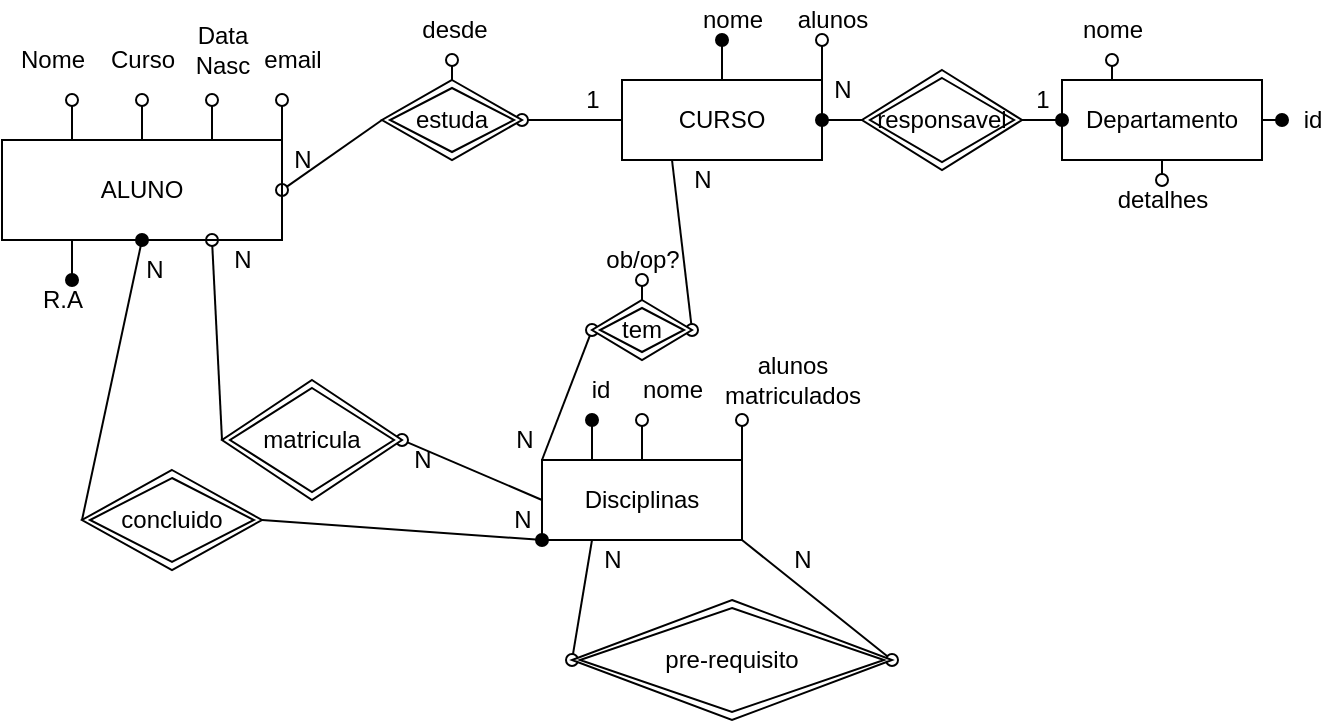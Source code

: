 <mxfile version="12.8.4"><diagram id="QvVDhRbxLM8PbErWLknC" name="Page-1"><mxGraphModel dx="868" dy="459" grid="1" gridSize="10" guides="1" tooltips="1" connect="1" arrows="1" fold="1" page="1" pageScale="1" pageWidth="827" pageHeight="1169" math="0" shadow="0"><root><mxCell id="0"/><mxCell id="1" parent="0"/><mxCell id="hEl9OhxIqKvZnNFnnYql-4" style="rounded=1;orthogonalLoop=1;jettySize=auto;html=1;exitX=0.25;exitY=0;exitDx=0;exitDy=0;strokeColor=#000000;endArrow=oval;endFill=0;" edge="1" parent="1" source="hEl9OhxIqKvZnNFnnYql-2"><mxGeometry relative="1" as="geometry"><mxPoint x="75" y="100" as="targetPoint"/></mxGeometry></mxCell><mxCell id="hEl9OhxIqKvZnNFnnYql-7" style="edgeStyle=none;rounded=1;orthogonalLoop=1;jettySize=auto;html=1;exitX=0.5;exitY=0;exitDx=0;exitDy=0;endArrow=oval;endFill=0;strokeColor=#000000;" edge="1" parent="1" source="hEl9OhxIqKvZnNFnnYql-2"><mxGeometry relative="1" as="geometry"><mxPoint x="110" y="100" as="targetPoint"/></mxGeometry></mxCell><mxCell id="hEl9OhxIqKvZnNFnnYql-9" style="edgeStyle=none;rounded=1;orthogonalLoop=1;jettySize=auto;html=1;exitX=0.75;exitY=0;exitDx=0;exitDy=0;endArrow=oval;endFill=0;strokeColor=#000000;" edge="1" parent="1" source="hEl9OhxIqKvZnNFnnYql-2"><mxGeometry relative="1" as="geometry"><mxPoint x="145" y="100" as="targetPoint"/></mxGeometry></mxCell><mxCell id="hEl9OhxIqKvZnNFnnYql-12" style="edgeStyle=none;rounded=1;orthogonalLoop=1;jettySize=auto;html=1;exitX=1;exitY=0;exitDx=0;exitDy=0;endArrow=oval;endFill=0;strokeColor=#000000;" edge="1" parent="1" source="hEl9OhxIqKvZnNFnnYql-2"><mxGeometry relative="1" as="geometry"><mxPoint x="180" y="100" as="targetPoint"/></mxGeometry></mxCell><mxCell id="hEl9OhxIqKvZnNFnnYql-14" style="edgeStyle=none;rounded=1;orthogonalLoop=1;jettySize=auto;html=1;exitX=0.25;exitY=1;exitDx=0;exitDy=0;endArrow=oval;endFill=1;strokeColor=#000000;" edge="1" parent="1" source="hEl9OhxIqKvZnNFnnYql-2"><mxGeometry relative="1" as="geometry"><mxPoint x="75" y="190" as="targetPoint"/></mxGeometry></mxCell><mxCell id="hEl9OhxIqKvZnNFnnYql-2" value="&lt;div&gt;ALUNO&lt;/div&gt;" style="whiteSpace=wrap;html=1;align=center;" vertex="1" parent="1"><mxGeometry x="40" y="120" width="140" height="50" as="geometry"/></mxCell><mxCell id="hEl9OhxIqKvZnNFnnYql-6" value="&lt;div&gt;Nome&lt;/div&gt;" style="text;html=1;align=center;verticalAlign=middle;resizable=0;points=[];autosize=1;" vertex="1" parent="1"><mxGeometry x="40" y="70" width="50" height="20" as="geometry"/></mxCell><mxCell id="hEl9OhxIqKvZnNFnnYql-8" value="&lt;div&gt;Curso&lt;/div&gt;" style="text;html=1;align=center;verticalAlign=middle;resizable=0;points=[];autosize=1;" vertex="1" parent="1"><mxGeometry x="85" y="70" width="50" height="20" as="geometry"/></mxCell><mxCell id="hEl9OhxIqKvZnNFnnYql-10" value="&lt;div&gt;Data&lt;/div&gt;&lt;div&gt;Nasc&lt;/div&gt;" style="text;html=1;align=center;verticalAlign=middle;resizable=0;points=[];autosize=1;" vertex="1" parent="1"><mxGeometry x="130" y="60" width="40" height="30" as="geometry"/></mxCell><mxCell id="hEl9OhxIqKvZnNFnnYql-13" value="&lt;div&gt;email&lt;/div&gt;" style="text;html=1;align=center;verticalAlign=middle;resizable=0;points=[];autosize=1;" vertex="1" parent="1"><mxGeometry x="160" y="70" width="50" height="20" as="geometry"/></mxCell><mxCell id="hEl9OhxIqKvZnNFnnYql-15" value="R.A" style="text;html=1;align=center;verticalAlign=middle;resizable=0;points=[];autosize=1;" vertex="1" parent="1"><mxGeometry x="50" y="190" width="40" height="20" as="geometry"/></mxCell><mxCell id="hEl9OhxIqKvZnNFnnYql-21" style="edgeStyle=none;rounded=1;orthogonalLoop=1;jettySize=auto;html=1;exitX=0.5;exitY=0;exitDx=0;exitDy=0;endArrow=oval;endFill=1;strokeColor=#000000;" edge="1" parent="1" source="hEl9OhxIqKvZnNFnnYql-18"><mxGeometry relative="1" as="geometry"><mxPoint x="400" y="70" as="targetPoint"/></mxGeometry></mxCell><mxCell id="hEl9OhxIqKvZnNFnnYql-24" style="edgeStyle=none;rounded=1;orthogonalLoop=1;jettySize=auto;html=1;exitX=1;exitY=0;exitDx=0;exitDy=0;endArrow=oval;endFill=0;strokeColor=#000000;" edge="1" parent="1" source="hEl9OhxIqKvZnNFnnYql-18"><mxGeometry relative="1" as="geometry"><mxPoint x="450" y="70" as="targetPoint"/></mxGeometry></mxCell><mxCell id="hEl9OhxIqKvZnNFnnYql-42" style="edgeStyle=none;rounded=1;orthogonalLoop=1;jettySize=auto;html=1;exitX=0;exitY=0.5;exitDx=0;exitDy=0;entryX=1;entryY=0.5;entryDx=0;entryDy=0;endArrow=oval;endFill=0;strokeColor=#000000;" edge="1" parent="1" source="hEl9OhxIqKvZnNFnnYql-18" target="hEl9OhxIqKvZnNFnnYql-39"><mxGeometry relative="1" as="geometry"/></mxCell><mxCell id="hEl9OhxIqKvZnNFnnYql-52" style="edgeStyle=none;rounded=1;orthogonalLoop=1;jettySize=auto;html=1;exitX=0.25;exitY=1;exitDx=0;exitDy=0;entryX=1;entryY=0.5;entryDx=0;entryDy=0;endArrow=oval;endFill=0;strokeColor=#000000;" edge="1" parent="1" source="hEl9OhxIqKvZnNFnnYql-18" target="hEl9OhxIqKvZnNFnnYql-49"><mxGeometry relative="1" as="geometry"/></mxCell><mxCell id="hEl9OhxIqKvZnNFnnYql-18" value="&lt;div&gt;CURSO&lt;/div&gt;" style="whiteSpace=wrap;html=1;align=center;" vertex="1" parent="1"><mxGeometry x="350" y="90" width="100" height="40" as="geometry"/></mxCell><mxCell id="hEl9OhxIqKvZnNFnnYql-22" value="nome" style="text;html=1;align=center;verticalAlign=middle;resizable=0;points=[];autosize=1;" vertex="1" parent="1"><mxGeometry x="380" y="50" width="50" height="20" as="geometry"/></mxCell><mxCell id="hEl9OhxIqKvZnNFnnYql-23" value="&lt;div&gt;alunos&lt;/div&gt;" style="text;html=1;align=center;verticalAlign=middle;resizable=0;points=[];autosize=1;" vertex="1" parent="1"><mxGeometry x="430" y="50" width="50" height="20" as="geometry"/></mxCell><mxCell id="hEl9OhxIqKvZnNFnnYql-32" style="edgeStyle=none;rounded=1;orthogonalLoop=1;jettySize=auto;html=1;exitX=0.25;exitY=0;exitDx=0;exitDy=0;endArrow=oval;endFill=1;strokeColor=#000000;" edge="1" parent="1" source="hEl9OhxIqKvZnNFnnYql-35"><mxGeometry relative="1" as="geometry"><mxPoint x="335" y="260" as="targetPoint"/></mxGeometry></mxCell><mxCell id="hEl9OhxIqKvZnNFnnYql-33" style="edgeStyle=none;rounded=1;orthogonalLoop=1;jettySize=auto;html=1;exitX=0.5;exitY=0;exitDx=0;exitDy=0;endArrow=oval;endFill=0;strokeColor=#000000;" edge="1" parent="1" source="hEl9OhxIqKvZnNFnnYql-35"><mxGeometry relative="1" as="geometry"><mxPoint x="360" y="260" as="targetPoint"/></mxGeometry></mxCell><mxCell id="hEl9OhxIqKvZnNFnnYql-34" style="edgeStyle=none;rounded=1;orthogonalLoop=1;jettySize=auto;html=1;exitX=1;exitY=0;exitDx=0;exitDy=0;endArrow=oval;endFill=0;strokeColor=#000000;" edge="1" parent="1" source="hEl9OhxIqKvZnNFnnYql-35"><mxGeometry relative="1" as="geometry"><mxPoint x="410" y="260" as="targetPoint"/></mxGeometry></mxCell><mxCell id="hEl9OhxIqKvZnNFnnYql-53" style="edgeStyle=none;rounded=1;orthogonalLoop=1;jettySize=auto;html=1;exitX=0;exitY=0;exitDx=0;exitDy=0;entryX=0;entryY=0.5;entryDx=0;entryDy=0;endArrow=oval;endFill=0;strokeColor=#000000;" edge="1" parent="1" source="hEl9OhxIqKvZnNFnnYql-35" target="hEl9OhxIqKvZnNFnnYql-49"><mxGeometry relative="1" as="geometry"/></mxCell><mxCell id="hEl9OhxIqKvZnNFnnYql-60" style="edgeStyle=none;rounded=1;orthogonalLoop=1;jettySize=auto;html=1;exitX=0;exitY=0.5;exitDx=0;exitDy=0;entryX=1;entryY=0.5;entryDx=0;entryDy=0;endArrow=oval;endFill=0;strokeColor=#000000;" edge="1" parent="1" source="hEl9OhxIqKvZnNFnnYql-35" target="hEl9OhxIqKvZnNFnnYql-59"><mxGeometry relative="1" as="geometry"/></mxCell><mxCell id="hEl9OhxIqKvZnNFnnYql-131" style="edgeStyle=none;rounded=1;orthogonalLoop=1;jettySize=auto;html=1;exitX=1;exitY=1;exitDx=0;exitDy=0;entryX=1;entryY=0.5;entryDx=0;entryDy=0;endArrow=oval;endFill=0;strokeColor=#000000;" edge="1" parent="1" source="hEl9OhxIqKvZnNFnnYql-35" target="hEl9OhxIqKvZnNFnnYql-129"><mxGeometry relative="1" as="geometry"/></mxCell><mxCell id="hEl9OhxIqKvZnNFnnYql-134" style="edgeStyle=none;rounded=1;orthogonalLoop=1;jettySize=auto;html=1;exitX=0.25;exitY=1;exitDx=0;exitDy=0;entryX=0;entryY=0.5;entryDx=0;entryDy=0;endArrow=oval;endFill=0;strokeColor=#000000;" edge="1" parent="1" source="hEl9OhxIqKvZnNFnnYql-35" target="hEl9OhxIqKvZnNFnnYql-129"><mxGeometry relative="1" as="geometry"/></mxCell><mxCell id="hEl9OhxIqKvZnNFnnYql-35" value="Disciplinas" style="whiteSpace=wrap;html=1;align=center;" vertex="1" parent="1"><mxGeometry x="310" y="280" width="100" height="40" as="geometry"/></mxCell><mxCell id="hEl9OhxIqKvZnNFnnYql-36" value="&lt;div&gt;id&lt;/div&gt;" style="text;html=1;align=center;verticalAlign=middle;resizable=0;points=[];autosize=1;" vertex="1" parent="1"><mxGeometry x="324" y="235" width="30" height="20" as="geometry"/></mxCell><mxCell id="hEl9OhxIqKvZnNFnnYql-37" value="&lt;div&gt;nome&lt;/div&gt;" style="text;html=1;align=center;verticalAlign=middle;resizable=0;points=[];autosize=1;" vertex="1" parent="1"><mxGeometry x="350" y="235" width="50" height="20" as="geometry"/></mxCell><mxCell id="hEl9OhxIqKvZnNFnnYql-38" value="&lt;div&gt;alunos &lt;br&gt;&lt;/div&gt;&lt;div&gt;matriculados&lt;/div&gt;" style="text;html=1;align=center;verticalAlign=middle;resizable=0;points=[];autosize=1;" vertex="1" parent="1"><mxGeometry x="390" y="225" width="90" height="30" as="geometry"/></mxCell><mxCell id="hEl9OhxIqKvZnNFnnYql-41" style="edgeStyle=none;rounded=1;orthogonalLoop=1;jettySize=auto;html=1;exitX=0;exitY=0.5;exitDx=0;exitDy=0;entryX=1;entryY=0.5;entryDx=0;entryDy=0;endArrow=oval;endFill=0;strokeColor=#000000;" edge="1" parent="1" source="hEl9OhxIqKvZnNFnnYql-39" target="hEl9OhxIqKvZnNFnnYql-2"><mxGeometry relative="1" as="geometry"/></mxCell><mxCell id="hEl9OhxIqKvZnNFnnYql-85" style="edgeStyle=none;rounded=1;orthogonalLoop=1;jettySize=auto;html=1;exitX=0.5;exitY=0;exitDx=0;exitDy=0;endArrow=oval;endFill=0;strokeColor=#000000;" edge="1" parent="1" source="hEl9OhxIqKvZnNFnnYql-39"><mxGeometry relative="1" as="geometry"><mxPoint x="265" y="80" as="targetPoint"/></mxGeometry></mxCell><mxCell id="hEl9OhxIqKvZnNFnnYql-39" value="&lt;div&gt;estuda&lt;/div&gt;" style="shape=rhombus;double=1;perimeter=rhombusPerimeter;whiteSpace=wrap;html=1;align=center;" vertex="1" parent="1"><mxGeometry x="230" y="90" width="70" height="40" as="geometry"/></mxCell><mxCell id="hEl9OhxIqKvZnNFnnYql-125" style="edgeStyle=none;rounded=1;orthogonalLoop=1;jettySize=auto;html=1;exitX=0.5;exitY=0;exitDx=0;exitDy=0;endArrow=oval;endFill=0;strokeColor=#000000;" edge="1" parent="1" source="hEl9OhxIqKvZnNFnnYql-49"><mxGeometry relative="1" as="geometry"><mxPoint x="360" y="190" as="targetPoint"/></mxGeometry></mxCell><mxCell id="hEl9OhxIqKvZnNFnnYql-49" value="&lt;div&gt;tem&lt;/div&gt;" style="shape=rhombus;double=1;perimeter=rhombusPerimeter;whiteSpace=wrap;html=1;align=center;" vertex="1" parent="1"><mxGeometry x="335" y="200" width="50" height="30" as="geometry"/></mxCell><mxCell id="hEl9OhxIqKvZnNFnnYql-61" style="edgeStyle=none;rounded=1;orthogonalLoop=1;jettySize=auto;html=1;exitX=0;exitY=0.5;exitDx=0;exitDy=0;entryX=0.75;entryY=1;entryDx=0;entryDy=0;endArrow=oval;endFill=0;strokeColor=#000000;" edge="1" parent="1" source="hEl9OhxIqKvZnNFnnYql-59" target="hEl9OhxIqKvZnNFnnYql-2"><mxGeometry relative="1" as="geometry"/></mxCell><mxCell id="hEl9OhxIqKvZnNFnnYql-59" value="matricula" style="shape=rhombus;double=1;perimeter=rhombusPerimeter;whiteSpace=wrap;html=1;align=center;" vertex="1" parent="1"><mxGeometry x="150" y="240" width="90" height="60" as="geometry"/></mxCell><mxCell id="hEl9OhxIqKvZnNFnnYql-87" style="edgeStyle=none;rounded=1;orthogonalLoop=1;jettySize=auto;html=1;exitX=0.25;exitY=0;exitDx=0;exitDy=0;endArrow=oval;endFill=0;strokeColor=#000000;" edge="1" parent="1" source="hEl9OhxIqKvZnNFnnYql-84"><mxGeometry relative="1" as="geometry"><mxPoint x="595" y="80" as="targetPoint"/></mxGeometry></mxCell><mxCell id="hEl9OhxIqKvZnNFnnYql-89" style="edgeStyle=none;rounded=1;orthogonalLoop=1;jettySize=auto;html=1;exitX=1;exitY=0.5;exitDx=0;exitDy=0;endArrow=oval;endFill=1;strokeColor=#000000;" edge="1" parent="1" source="hEl9OhxIqKvZnNFnnYql-84"><mxGeometry relative="1" as="geometry"><mxPoint x="680" y="110" as="targetPoint"/></mxGeometry></mxCell><mxCell id="hEl9OhxIqKvZnNFnnYql-117" style="edgeStyle=none;rounded=1;orthogonalLoop=1;jettySize=auto;html=1;exitX=0.5;exitY=1;exitDx=0;exitDy=0;endArrow=oval;endFill=0;strokeColor=#000000;" edge="1" parent="1" source="hEl9OhxIqKvZnNFnnYql-84"><mxGeometry relative="1" as="geometry"><mxPoint x="620" y="140" as="targetPoint"/></mxGeometry></mxCell><mxCell id="hEl9OhxIqKvZnNFnnYql-84" value="&lt;div&gt;Departamento&lt;/div&gt;" style="whiteSpace=wrap;html=1;align=center;" vertex="1" parent="1"><mxGeometry x="570" y="90" width="100" height="40" as="geometry"/></mxCell><mxCell id="hEl9OhxIqKvZnNFnnYql-86" value="desde" style="text;html=1;align=center;verticalAlign=middle;resizable=0;points=[];autosize=1;" vertex="1" parent="1"><mxGeometry x="241" y="55" width="50" height="20" as="geometry"/></mxCell><mxCell id="hEl9OhxIqKvZnNFnnYql-88" value="&lt;div&gt;nome&lt;/div&gt;" style="text;html=1;align=center;verticalAlign=middle;resizable=0;points=[];autosize=1;" vertex="1" parent="1"><mxGeometry x="570" y="55" width="50" height="20" as="geometry"/></mxCell><mxCell id="hEl9OhxIqKvZnNFnnYql-90" value="&lt;div&gt;id&lt;/div&gt;" style="text;html=1;align=center;verticalAlign=middle;resizable=0;points=[];autosize=1;" vertex="1" parent="1"><mxGeometry x="680" y="100" width="30" height="20" as="geometry"/></mxCell><mxCell id="hEl9OhxIqKvZnNFnnYql-92" style="edgeStyle=none;rounded=1;orthogonalLoop=1;jettySize=auto;html=1;exitX=0;exitY=0.5;exitDx=0;exitDy=0;entryX=1;entryY=0.5;entryDx=0;entryDy=0;endArrow=oval;endFill=1;strokeColor=#000000;" edge="1" parent="1" source="hEl9OhxIqKvZnNFnnYql-91" target="hEl9OhxIqKvZnNFnnYql-18"><mxGeometry relative="1" as="geometry"/></mxCell><mxCell id="hEl9OhxIqKvZnNFnnYql-93" style="edgeStyle=none;rounded=1;orthogonalLoop=1;jettySize=auto;html=1;exitX=1;exitY=0.5;exitDx=0;exitDy=0;entryX=0;entryY=0.5;entryDx=0;entryDy=0;endArrow=oval;endFill=1;strokeColor=#000000;" edge="1" parent="1" source="hEl9OhxIqKvZnNFnnYql-91" target="hEl9OhxIqKvZnNFnnYql-84"><mxGeometry relative="1" as="geometry"/></mxCell><mxCell id="hEl9OhxIqKvZnNFnnYql-91" value="&lt;div&gt;responsavel&lt;/div&gt;" style="shape=rhombus;double=1;perimeter=rhombusPerimeter;whiteSpace=wrap;html=1;align=center;" vertex="1" parent="1"><mxGeometry x="470" y="85" width="80" height="50" as="geometry"/></mxCell><mxCell id="hEl9OhxIqKvZnNFnnYql-95" style="edgeStyle=none;rounded=1;orthogonalLoop=1;jettySize=auto;html=1;exitX=1;exitY=0.5;exitDx=0;exitDy=0;entryX=0;entryY=1;entryDx=0;entryDy=0;endArrow=oval;endFill=1;strokeColor=#000000;" edge="1" parent="1" source="hEl9OhxIqKvZnNFnnYql-94" target="hEl9OhxIqKvZnNFnnYql-35"><mxGeometry relative="1" as="geometry"/></mxCell><mxCell id="hEl9OhxIqKvZnNFnnYql-96" style="edgeStyle=none;rounded=1;orthogonalLoop=1;jettySize=auto;html=1;exitX=0;exitY=0.5;exitDx=0;exitDy=0;entryX=0.5;entryY=1;entryDx=0;entryDy=0;endArrow=oval;endFill=1;strokeColor=#000000;" edge="1" parent="1" source="hEl9OhxIqKvZnNFnnYql-94" target="hEl9OhxIqKvZnNFnnYql-2"><mxGeometry relative="1" as="geometry"/></mxCell><mxCell id="hEl9OhxIqKvZnNFnnYql-94" value="concluido" style="shape=rhombus;double=1;perimeter=rhombusPerimeter;whiteSpace=wrap;html=1;align=center;" vertex="1" parent="1"><mxGeometry x="80" y="285" width="90" height="50" as="geometry"/></mxCell><mxCell id="hEl9OhxIqKvZnNFnnYql-108" value="N" style="text;html=1;align=center;verticalAlign=middle;resizable=0;points=[];autosize=1;" vertex="1" parent="1"><mxGeometry x="106" y="175" width="20" height="20" as="geometry"/></mxCell><mxCell id="hEl9OhxIqKvZnNFnnYql-109" value="N" style="text;html=1;align=center;verticalAlign=middle;resizable=0;points=[];autosize=1;" vertex="1" parent="1"><mxGeometry x="290" y="300" width="20" height="20" as="geometry"/></mxCell><mxCell id="hEl9OhxIqKvZnNFnnYql-110" value="N" style="text;html=1;align=center;verticalAlign=middle;resizable=0;points=[];autosize=1;" vertex="1" parent="1"><mxGeometry x="240" y="270" width="20" height="20" as="geometry"/></mxCell><mxCell id="hEl9OhxIqKvZnNFnnYql-111" value="N" style="text;html=1;align=center;verticalAlign=middle;resizable=0;points=[];autosize=1;" vertex="1" parent="1"><mxGeometry x="150" y="170" width="20" height="20" as="geometry"/></mxCell><mxCell id="hEl9OhxIqKvZnNFnnYql-114" value="N" style="text;html=1;align=center;verticalAlign=middle;resizable=0;points=[];autosize=1;" vertex="1" parent="1"><mxGeometry x="180" y="120" width="20" height="20" as="geometry"/></mxCell><mxCell id="hEl9OhxIqKvZnNFnnYql-115" value="1" style="text;html=1;align=center;verticalAlign=middle;resizable=0;points=[];autosize=1;" vertex="1" parent="1"><mxGeometry x="325" y="90" width="20" height="20" as="geometry"/></mxCell><mxCell id="hEl9OhxIqKvZnNFnnYql-118" value="detalhes" style="text;html=1;align=center;verticalAlign=middle;resizable=0;points=[];autosize=1;" vertex="1" parent="1"><mxGeometry x="590" y="140" width="60" height="20" as="geometry"/></mxCell><mxCell id="hEl9OhxIqKvZnNFnnYql-121" value="N" style="text;html=1;align=center;verticalAlign=middle;resizable=0;points=[];autosize=1;" vertex="1" parent="1"><mxGeometry x="450" y="85" width="20" height="20" as="geometry"/></mxCell><mxCell id="hEl9OhxIqKvZnNFnnYql-122" value="1" style="text;html=1;align=center;verticalAlign=middle;resizable=0;points=[];autosize=1;" vertex="1" parent="1"><mxGeometry x="550" y="90" width="20" height="20" as="geometry"/></mxCell><mxCell id="hEl9OhxIqKvZnNFnnYql-126" value="ob/op?" style="text;html=1;align=center;verticalAlign=middle;resizable=0;points=[];autosize=1;" vertex="1" parent="1"><mxGeometry x="335" y="170" width="50" height="20" as="geometry"/></mxCell><mxCell id="hEl9OhxIqKvZnNFnnYql-127" value="N" style="text;html=1;align=center;verticalAlign=middle;resizable=0;points=[];autosize=1;" vertex="1" parent="1"><mxGeometry x="380" y="130" width="20" height="20" as="geometry"/></mxCell><mxCell id="hEl9OhxIqKvZnNFnnYql-128" value="N" style="text;html=1;align=center;verticalAlign=middle;resizable=0;points=[];autosize=1;" vertex="1" parent="1"><mxGeometry x="291" y="260" width="20" height="20" as="geometry"/></mxCell><mxCell id="hEl9OhxIqKvZnNFnnYql-129" value="pre-requisito" style="shape=rhombus;double=1;perimeter=rhombusPerimeter;whiteSpace=wrap;html=1;align=center;" vertex="1" parent="1"><mxGeometry x="325" y="350" width="160" height="60" as="geometry"/></mxCell><mxCell id="hEl9OhxIqKvZnNFnnYql-132" value="N" style="text;html=1;align=center;verticalAlign=middle;resizable=0;points=[];autosize=1;" vertex="1" parent="1"><mxGeometry x="430" y="320" width="20" height="20" as="geometry"/></mxCell><mxCell id="hEl9OhxIqKvZnNFnnYql-133" value="N" style="text;html=1;align=center;verticalAlign=middle;resizable=0;points=[];autosize=1;" vertex="1" parent="1"><mxGeometry x="335" y="320" width="20" height="20" as="geometry"/></mxCell></root></mxGraphModel></diagram></mxfile>